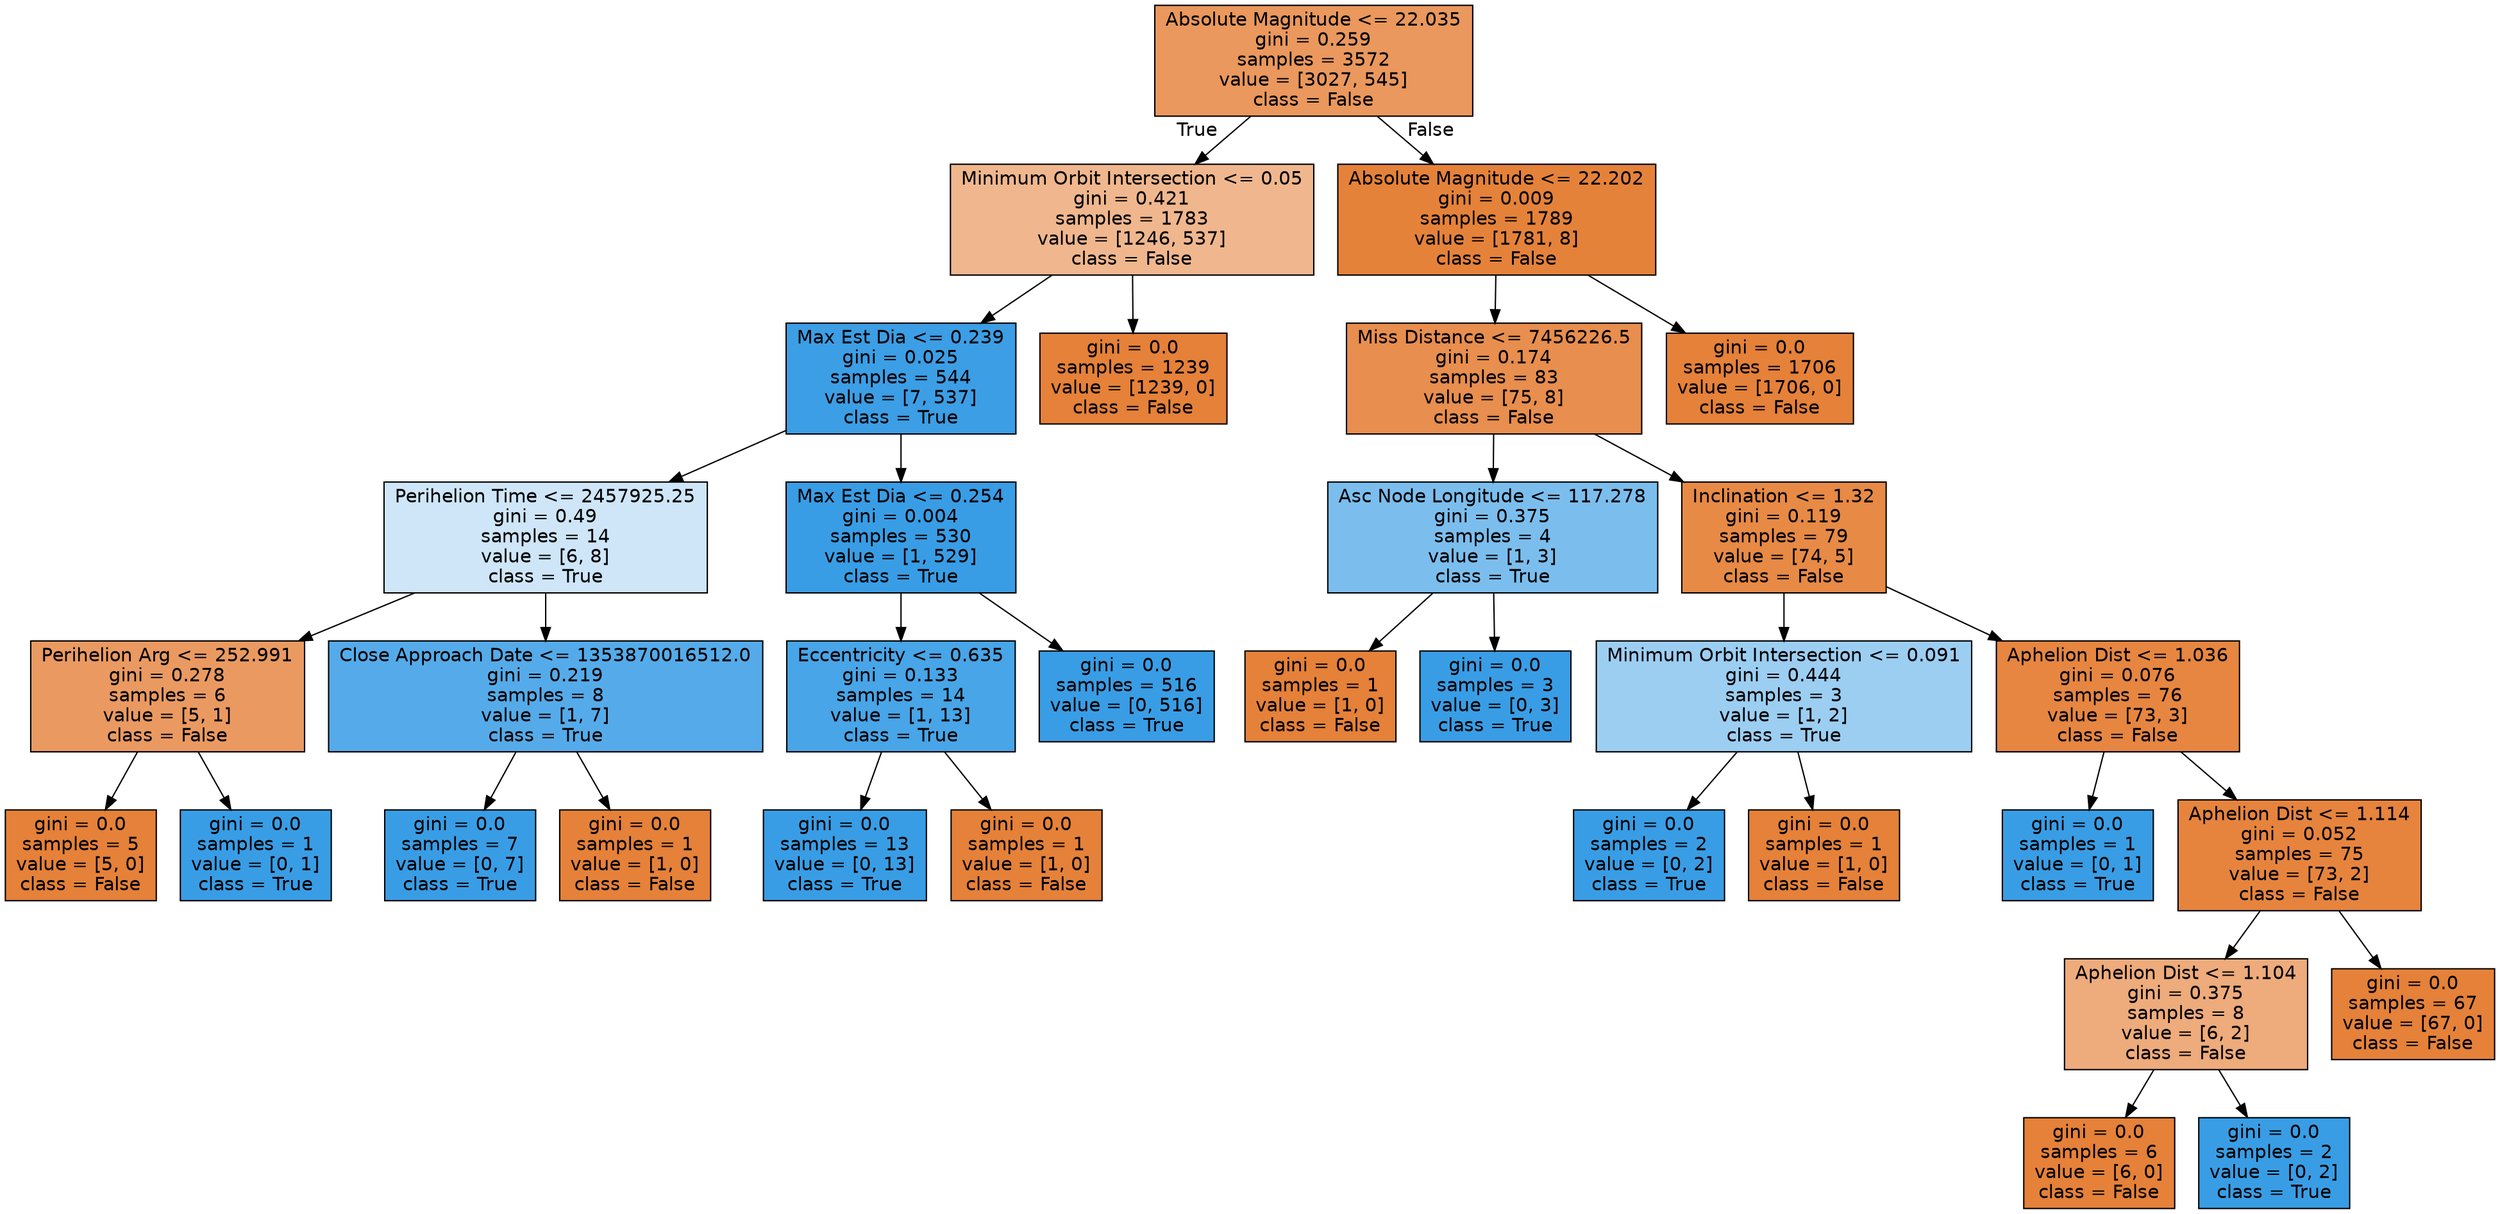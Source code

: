 digraph Tree {
node [shape=box, style="filled", color="black", fontname="helvetica"] ;
edge [fontname="helvetica"] ;
0 [label="Absolute Magnitude <= 22.035\ngini = 0.259\nsamples = 3572\nvalue = [3027, 545]\nclass = False", fillcolor="#ea985d"] ;
1 [label="Minimum Orbit Intersection <= 0.05\ngini = 0.421\nsamples = 1783\nvalue = [1246, 537]\nclass = False", fillcolor="#f0b78e"] ;
0 -> 1 [labeldistance=2.5, labelangle=45, headlabel="True"] ;
2 [label="Max Est Dia <= 0.239\ngini = 0.025\nsamples = 544\nvalue = [7, 537]\nclass = True", fillcolor="#3c9ee5"] ;
1 -> 2 ;
3 [label="Perihelion Time <= 2457925.25\ngini = 0.49\nsamples = 14\nvalue = [6, 8]\nclass = True", fillcolor="#cee6f8"] ;
2 -> 3 ;
4 [label="Perihelion Arg <= 252.991\ngini = 0.278\nsamples = 6\nvalue = [5, 1]\nclass = False", fillcolor="#ea9a61"] ;
3 -> 4 ;
5 [label="gini = 0.0\nsamples = 5\nvalue = [5, 0]\nclass = False", fillcolor="#e58139"] ;
4 -> 5 ;
6 [label="gini = 0.0\nsamples = 1\nvalue = [0, 1]\nclass = True", fillcolor="#399de5"] ;
4 -> 6 ;
7 [label="Close Approach Date <= 1353870016512.0\ngini = 0.219\nsamples = 8\nvalue = [1, 7]\nclass = True", fillcolor="#55abe9"] ;
3 -> 7 ;
8 [label="gini = 0.0\nsamples = 7\nvalue = [0, 7]\nclass = True", fillcolor="#399de5"] ;
7 -> 8 ;
9 [label="gini = 0.0\nsamples = 1\nvalue = [1, 0]\nclass = False", fillcolor="#e58139"] ;
7 -> 9 ;
10 [label="Max Est Dia <= 0.254\ngini = 0.004\nsamples = 530\nvalue = [1, 529]\nclass = True", fillcolor="#399de5"] ;
2 -> 10 ;
11 [label="Eccentricity <= 0.635\ngini = 0.133\nsamples = 14\nvalue = [1, 13]\nclass = True", fillcolor="#48a5e7"] ;
10 -> 11 ;
12 [label="gini = 0.0\nsamples = 13\nvalue = [0, 13]\nclass = True", fillcolor="#399de5"] ;
11 -> 12 ;
13 [label="gini = 0.0\nsamples = 1\nvalue = [1, 0]\nclass = False", fillcolor="#e58139"] ;
11 -> 13 ;
14 [label="gini = 0.0\nsamples = 516\nvalue = [0, 516]\nclass = True", fillcolor="#399de5"] ;
10 -> 14 ;
15 [label="gini = 0.0\nsamples = 1239\nvalue = [1239, 0]\nclass = False", fillcolor="#e58139"] ;
1 -> 15 ;
16 [label="Absolute Magnitude <= 22.202\ngini = 0.009\nsamples = 1789\nvalue = [1781, 8]\nclass = False", fillcolor="#e5823a"] ;
0 -> 16 [labeldistance=2.5, labelangle=-45, headlabel="False"] ;
17 [label="Miss Distance <= 7456226.5\ngini = 0.174\nsamples = 83\nvalue = [75, 8]\nclass = False", fillcolor="#e88e4e"] ;
16 -> 17 ;
18 [label="Asc Node Longitude <= 117.278\ngini = 0.375\nsamples = 4\nvalue = [1, 3]\nclass = True", fillcolor="#7bbeee"] ;
17 -> 18 ;
19 [label="gini = 0.0\nsamples = 1\nvalue = [1, 0]\nclass = False", fillcolor="#e58139"] ;
18 -> 19 ;
20 [label="gini = 0.0\nsamples = 3\nvalue = [0, 3]\nclass = True", fillcolor="#399de5"] ;
18 -> 20 ;
21 [label="Inclination <= 1.32\ngini = 0.119\nsamples = 79\nvalue = [74, 5]\nclass = False", fillcolor="#e78a46"] ;
17 -> 21 ;
22 [label="Minimum Orbit Intersection <= 0.091\ngini = 0.444\nsamples = 3\nvalue = [1, 2]\nclass = True", fillcolor="#9ccef2"] ;
21 -> 22 ;
23 [label="gini = 0.0\nsamples = 2\nvalue = [0, 2]\nclass = True", fillcolor="#399de5"] ;
22 -> 23 ;
24 [label="gini = 0.0\nsamples = 1\nvalue = [1, 0]\nclass = False", fillcolor="#e58139"] ;
22 -> 24 ;
25 [label="Aphelion Dist <= 1.036\ngini = 0.076\nsamples = 76\nvalue = [73, 3]\nclass = False", fillcolor="#e68641"] ;
21 -> 25 ;
26 [label="gini = 0.0\nsamples = 1\nvalue = [0, 1]\nclass = True", fillcolor="#399de5"] ;
25 -> 26 ;
27 [label="Aphelion Dist <= 1.114\ngini = 0.052\nsamples = 75\nvalue = [73, 2]\nclass = False", fillcolor="#e6843e"] ;
25 -> 27 ;
28 [label="Aphelion Dist <= 1.104\ngini = 0.375\nsamples = 8\nvalue = [6, 2]\nclass = False", fillcolor="#eeab7b"] ;
27 -> 28 ;
29 [label="gini = 0.0\nsamples = 6\nvalue = [6, 0]\nclass = False", fillcolor="#e58139"] ;
28 -> 29 ;
30 [label="gini = 0.0\nsamples = 2\nvalue = [0, 2]\nclass = True", fillcolor="#399de5"] ;
28 -> 30 ;
31 [label="gini = 0.0\nsamples = 67\nvalue = [67, 0]\nclass = False", fillcolor="#e58139"] ;
27 -> 31 ;
32 [label="gini = 0.0\nsamples = 1706\nvalue = [1706, 0]\nclass = False", fillcolor="#e58139"] ;
16 -> 32 ;
}